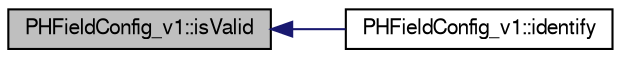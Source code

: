 digraph "PHFieldConfig_v1::isValid"
{
  bgcolor="transparent";
  edge [fontname="FreeSans",fontsize="10",labelfontname="FreeSans",labelfontsize="10"];
  node [fontname="FreeSans",fontsize="10",shape=record];
  rankdir="LR";
  Node1 [label="PHFieldConfig_v1::isValid",height=0.2,width=0.4,color="black", fillcolor="grey75", style="filled" fontcolor="black"];
  Node1 -> Node2 [dir="back",color="midnightblue",fontsize="10",style="solid",fontname="FreeSans"];
  Node2 [label="PHFieldConfig_v1::identify",height=0.2,width=0.4,color="black",URL="$d5/d59/classPHFieldConfig__v1.html#a29e27873e197edf1943b01f2dc5f4e7c"];
}

